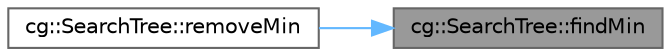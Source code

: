 digraph "cg::SearchTree::findMin"
{
 // LATEX_PDF_SIZE
  bgcolor="transparent";
  edge [fontname=Helvetica,fontsize=10,labelfontname=Helvetica,labelfontsize=10];
  node [fontname=Helvetica,fontsize=10,shape=box,height=0.2,width=0.4];
  rankdir="RL";
  Node1 [id="Node000001",label="cg::SearchTree::findMin",height=0.2,width=0.4,color="gray40", fillcolor="grey60", style="filled", fontcolor="black",tooltip=" "];
  Node1 -> Node2 [id="edge1_Node000001_Node000002",dir="back",color="steelblue1",style="solid",tooltip=" "];
  Node2 [id="Node000002",label="cg::SearchTree::removeMin",height=0.2,width=0.4,color="grey40", fillcolor="white", style="filled",URL="$classcg_1_1_search_tree.html#a00dfe31ff532f2e1f59d8f27319619df",tooltip=" "];
}
